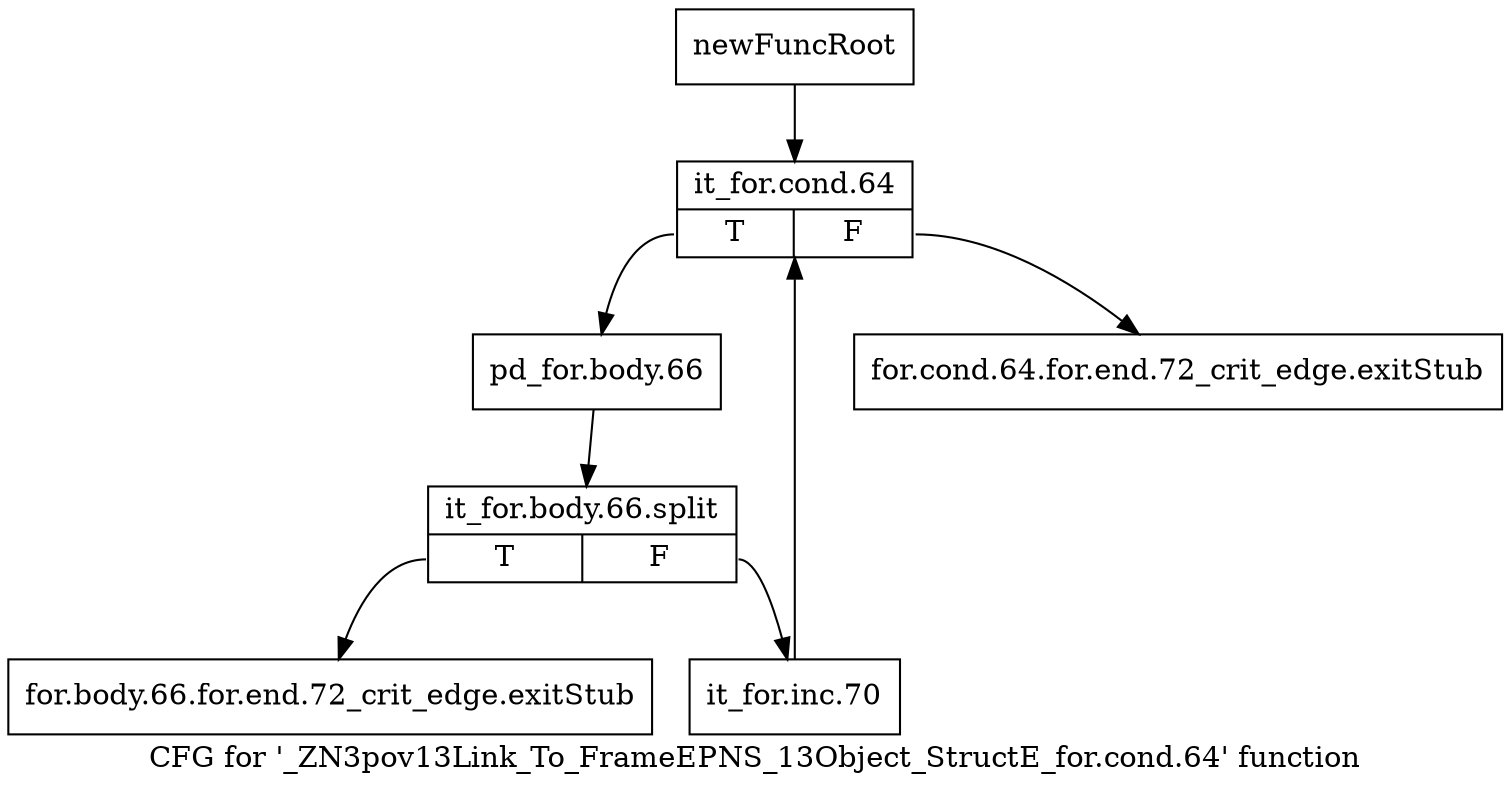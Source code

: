 digraph "CFG for '_ZN3pov13Link_To_FrameEPNS_13Object_StructE_for.cond.64' function" {
	label="CFG for '_ZN3pov13Link_To_FrameEPNS_13Object_StructE_for.cond.64' function";

	Node0x2739440 [shape=record,label="{newFuncRoot}"];
	Node0x2739440 -> Node0x2739530;
	Node0x2739490 [shape=record,label="{for.cond.64.for.end.72_crit_edge.exitStub}"];
	Node0x27394e0 [shape=record,label="{for.body.66.for.end.72_crit_edge.exitStub}"];
	Node0x2739530 [shape=record,label="{it_for.cond.64|{<s0>T|<s1>F}}"];
	Node0x2739530:s0 -> Node0x2739580;
	Node0x2739530:s1 -> Node0x2739490;
	Node0x2739580 [shape=record,label="{pd_for.body.66}"];
	Node0x2739580 -> Node0x37fe240;
	Node0x37fe240 [shape=record,label="{it_for.body.66.split|{<s0>T|<s1>F}}"];
	Node0x37fe240:s0 -> Node0x27394e0;
	Node0x37fe240:s1 -> Node0x27395d0;
	Node0x27395d0 [shape=record,label="{it_for.inc.70}"];
	Node0x27395d0 -> Node0x2739530;
}
